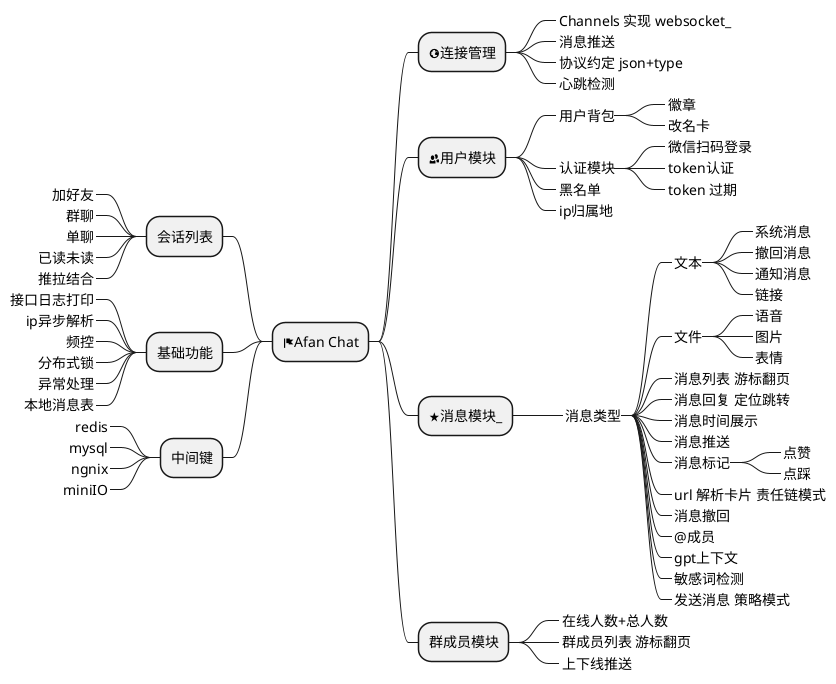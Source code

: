 @startmindmap
'https://plantuml.com/mindmap-diagram

* <&flag>Afan Chat
++ <&globe>连接管理
***_ Channels 实现 websocket_
***_ 消息推送
***_ 协议约定 json+type
***_ 心跳检测
++ <&people>用户模块
***_ 用户背包
****_ 徽章
****_ 改名卡
***_ 认证模块
****_ 微信扫码登录
****_ token认证
****_ token 过期
***_ 黑名单
***_ ip归属地
++ <&star>消息模块_
***_ 消息类型
****_ 文本
*****_ 系统消息
*****_ 撤回消息
*****_ 通知消息
*****_ 链接
****_ 文件
*****_ 语音
*****_ 图片
*****_ 表情
****_ 消息列表 游标翻页
****_ 消息回复 定位跳转
****_ 消息时间展示
****_ 消息推送
****_ 消息标记
*****_ 点赞
*****_ 点踩
****_ url 解析卡片 责任链模式
****_ 消息撤回
****_ @成员
****_ gpt上下文
****_ 敏感词检测
****_ 发送消息 策略模式
** 群成员模块
***_ 在线人数+总人数
***_ 群成员列表 游标翻页
***_ 上下线推送
left side
** 会话列表
***_ 加好友
***_ 群聊
***_ 单聊
***_ 已读未读
***_ 推拉结合
** 基础功能
***_ 接口日志打印
***_ ip异步解析
***_ 频控
***_ 分布式锁
***_ 异常处理
***_ 本地消息表
** 中间键
***_ redis
***_ mysql
***_ ngnix
***_ miniIO





'    * 登录
'** <&pulse>SolydXK
'** <&people>SteamOS
'** <&star>Raspbian with a very long name
'*** <s>Raspmbc</s> => OSMC
'*** <s>Raspyfi</s> => Volumio

left side


@endmindmap
